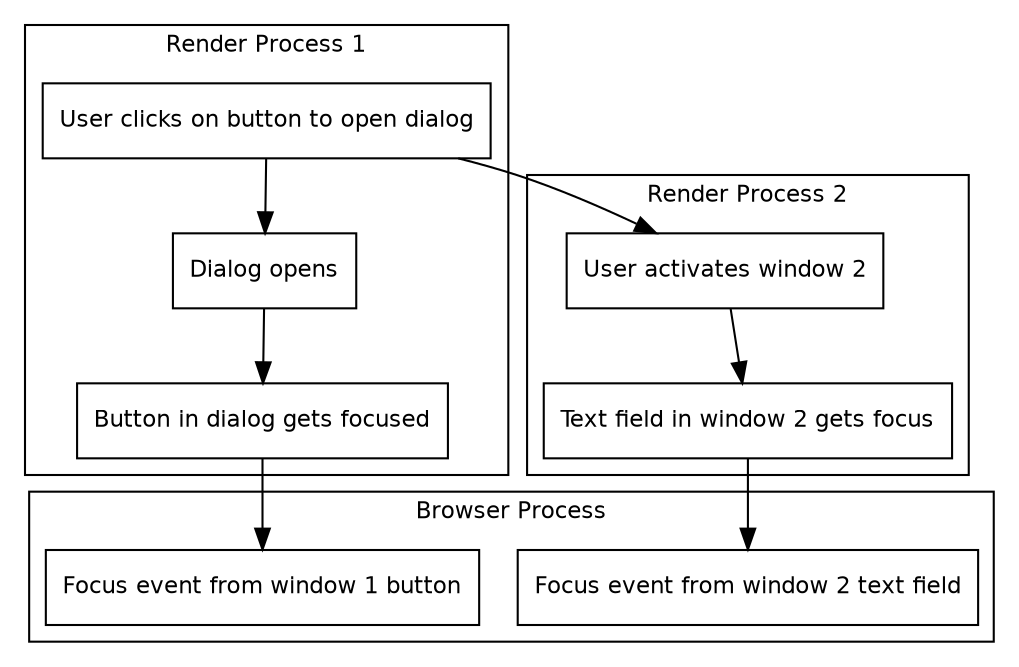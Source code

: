 digraph graphname {
    graph [fontname = "helvetica", fontsize=11, compound=true];
    node [shape="box", fontname = "helvetica", fontsize=11];
    edge [fontname = "helvetica", fontsize=11];
    rankdir="TB";

    subgraph cluster_renderer1 {
        label = "Render Process 1";

	click1 [label="User clicks on button to open dialog"];
	dialog1 [label="Dialog opens"];
	focus1 [label="Button in dialog gets focused"];

	click1 -> dialog1;
	dialog1 -> focus1;
    }

    subgraph cluster_renderer2 {
        label = "Render Process 2";

	click2 [label="User activates window 2"];
	focus2 [label="Text field in window 2 gets focus"];

	click2 -> focus2;
    }

    click1 -> click2;
    focus2 -> browser_focus_2;
    focus1 -> browser_focus_1;

    subgraph cluster_browser {
        label = "Browser Process";

        browser_focus_1 [label="Focus event from window 1 button"];
        browser_focus_2 [label="Focus event from window 2 text field"];
    }
}
